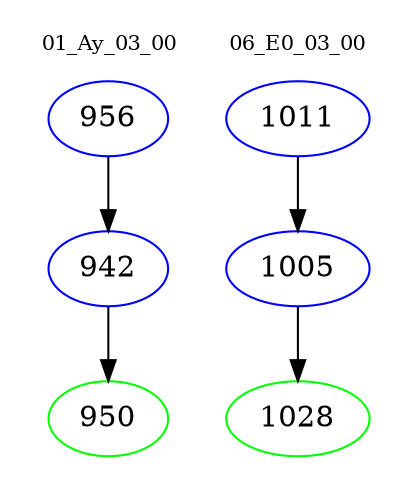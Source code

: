 digraph{
subgraph cluster_0 {
color = white
label = "01_Ay_03_00";
fontsize=10;
T0_956 [label="956", color="blue"]
T0_956 -> T0_942 [color="black"]
T0_942 [label="942", color="blue"]
T0_942 -> T0_950 [color="black"]
T0_950 [label="950", color="green"]
}
subgraph cluster_1 {
color = white
label = "06_E0_03_00";
fontsize=10;
T1_1011 [label="1011", color="blue"]
T1_1011 -> T1_1005 [color="black"]
T1_1005 [label="1005", color="blue"]
T1_1005 -> T1_1028 [color="black"]
T1_1028 [label="1028", color="green"]
}
}
